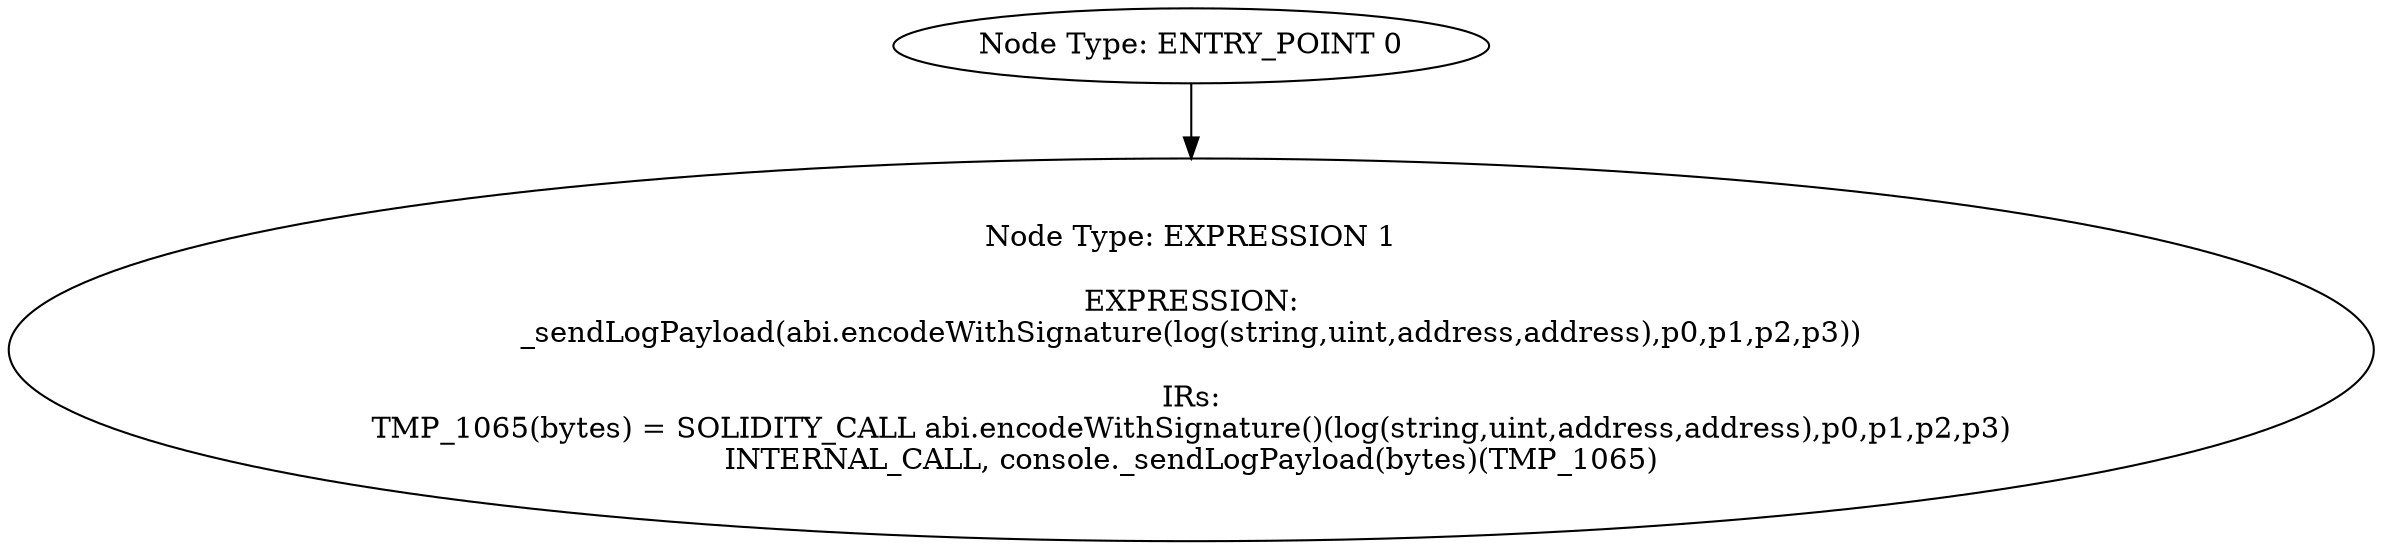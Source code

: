 digraph{
0[label="Node Type: ENTRY_POINT 0
"];
0->1;
1[label="Node Type: EXPRESSION 1

EXPRESSION:
_sendLogPayload(abi.encodeWithSignature(log(string,uint,address,address),p0,p1,p2,p3))

IRs:
TMP_1065(bytes) = SOLIDITY_CALL abi.encodeWithSignature()(log(string,uint,address,address),p0,p1,p2,p3)
INTERNAL_CALL, console._sendLogPayload(bytes)(TMP_1065)"];
}
